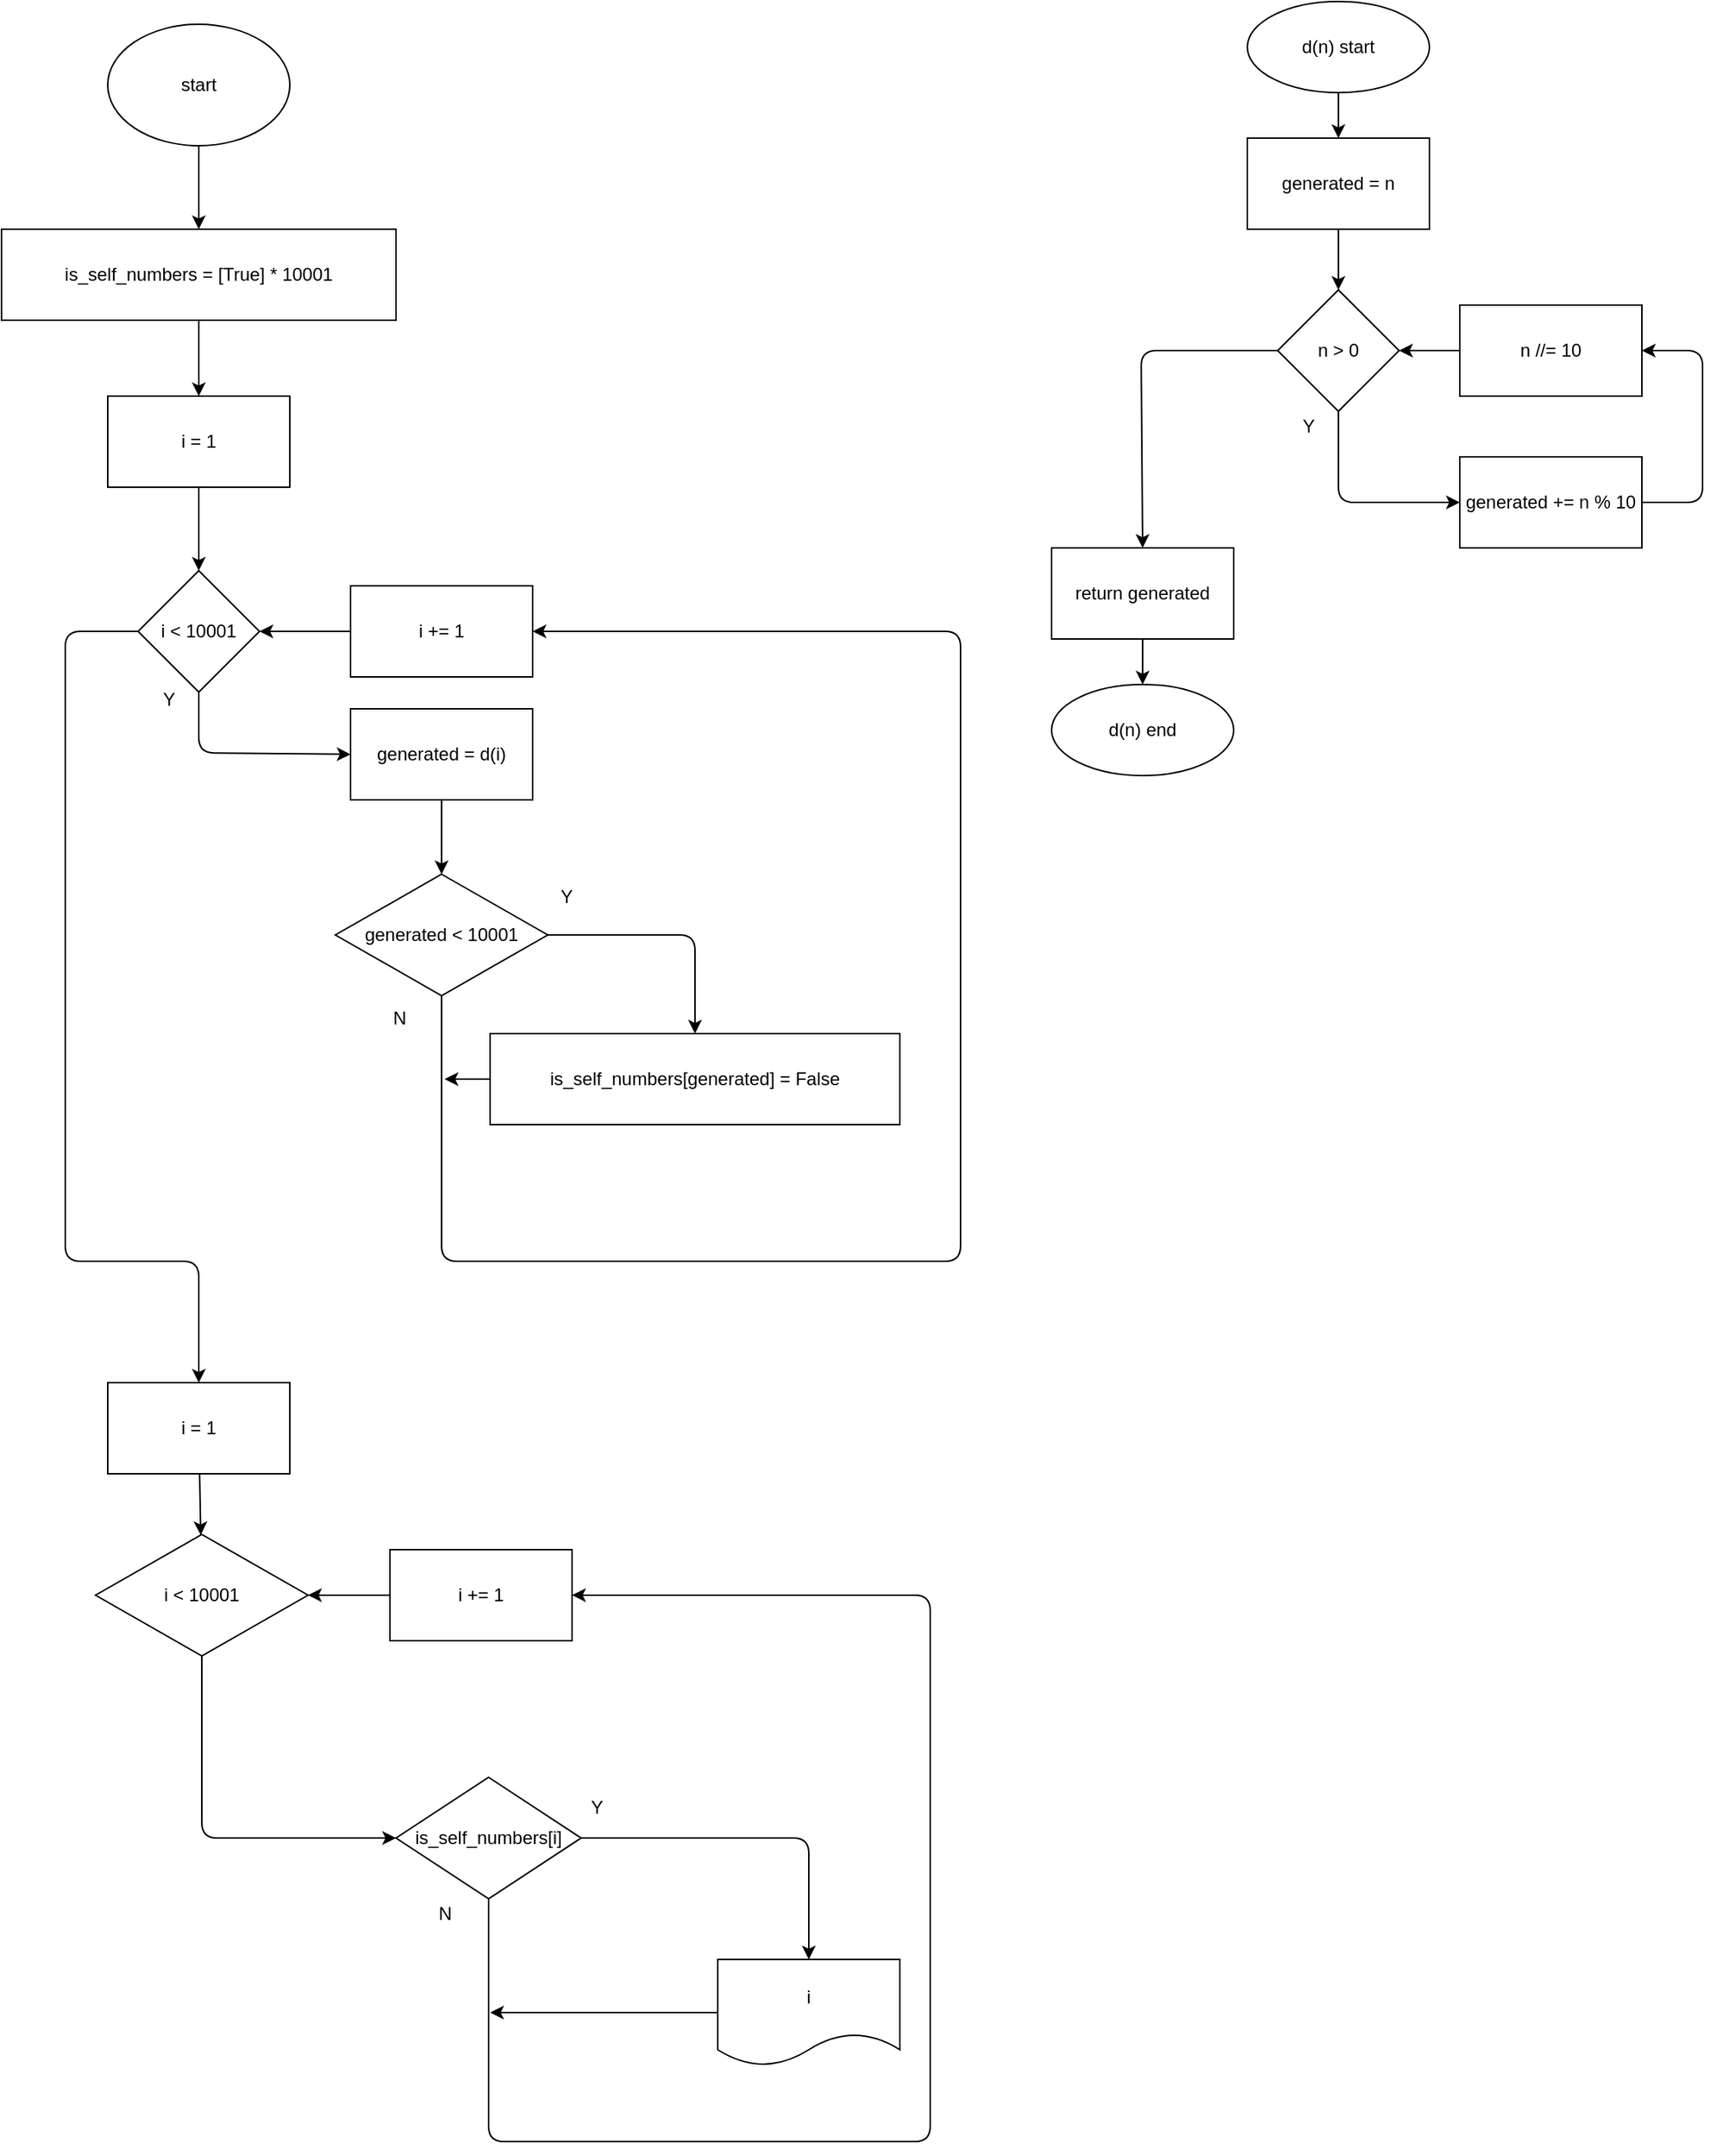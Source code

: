 <mxfile>
    <diagram id="RSCqu9mpqGnmFY88oAY6" name="Page-1">
        <mxGraphModel dx="983" dy="679" grid="1" gridSize="10" guides="1" tooltips="1" connect="1" arrows="1" fold="1" page="1" pageScale="1" pageWidth="827" pageHeight="1169" math="0" shadow="0">
            <root>
                <mxCell id="0"/>
                <mxCell id="1" parent="0"/>
                <mxCell id="5" value="" style="edgeStyle=none;html=1;" parent="1" source="2" target="4" edge="1">
                    <mxGeometry relative="1" as="geometry"/>
                </mxCell>
                <mxCell id="2" value="d(n) start" style="ellipse;whiteSpace=wrap;html=1;" parent="1" vertex="1">
                    <mxGeometry x="979" y="10" width="120" height="60" as="geometry"/>
                </mxCell>
                <mxCell id="7" value="" style="edgeStyle=none;html=1;entryX=0.5;entryY=0;entryDx=0;entryDy=0;" parent="1" source="4" target="8" edge="1">
                    <mxGeometry relative="1" as="geometry">
                        <mxPoint x="1039" y="190" as="targetPoint"/>
                    </mxGeometry>
                </mxCell>
                <mxCell id="4" value="generated = n" style="whiteSpace=wrap;html=1;" parent="1" vertex="1">
                    <mxGeometry x="979" y="100" width="120" height="60" as="geometry"/>
                </mxCell>
                <mxCell id="10" value="" style="edgeStyle=none;html=1;entryX=0;entryY=0.5;entryDx=0;entryDy=0;" parent="1" source="8" target="9" edge="1">
                    <mxGeometry relative="1" as="geometry">
                        <Array as="points">
                            <mxPoint x="1039" y="340"/>
                        </Array>
                    </mxGeometry>
                </mxCell>
                <mxCell id="14" style="edgeStyle=none;html=1;entryX=0.5;entryY=0;entryDx=0;entryDy=0;" parent="1" source="8" target="17" edge="1">
                    <mxGeometry relative="1" as="geometry">
                        <mxPoint x="909" y="370" as="targetPoint"/>
                        <Array as="points">
                            <mxPoint x="909" y="240"/>
                        </Array>
                    </mxGeometry>
                </mxCell>
                <mxCell id="8" value="n &amp;gt; 0" style="rhombus;whiteSpace=wrap;html=1;" parent="1" vertex="1">
                    <mxGeometry x="999" y="200" width="80" height="80" as="geometry"/>
                </mxCell>
                <mxCell id="15" style="edgeStyle=none;html=1;entryX=1;entryY=0.5;entryDx=0;entryDy=0;" parent="1" source="9" target="11" edge="1">
                    <mxGeometry relative="1" as="geometry">
                        <Array as="points">
                            <mxPoint x="1279" y="340"/>
                            <mxPoint x="1279" y="240"/>
                        </Array>
                    </mxGeometry>
                </mxCell>
                <mxCell id="9" value="generated += n % 10" style="whiteSpace=wrap;html=1;" parent="1" vertex="1">
                    <mxGeometry x="1119" y="310" width="120" height="60" as="geometry"/>
                </mxCell>
                <mxCell id="12" style="edgeStyle=none;html=1;entryX=1;entryY=0.5;entryDx=0;entryDy=0;" parent="1" source="11" target="8" edge="1">
                    <mxGeometry relative="1" as="geometry"/>
                </mxCell>
                <mxCell id="11" value="n //= 10" style="whiteSpace=wrap;html=1;" parent="1" vertex="1">
                    <mxGeometry x="1119" y="210" width="120" height="60" as="geometry"/>
                </mxCell>
                <mxCell id="13" value="Y" style="text;html=1;align=center;verticalAlign=middle;resizable=0;points=[];autosize=1;strokeColor=none;fillColor=none;" parent="1" vertex="1">
                    <mxGeometry x="1009" y="280" width="20" height="20" as="geometry"/>
                </mxCell>
                <mxCell id="16" value="d(n) end" style="ellipse;whiteSpace=wrap;html=1;" parent="1" vertex="1">
                    <mxGeometry x="850" y="460" width="120" height="60" as="geometry"/>
                </mxCell>
                <mxCell id="18" style="edgeStyle=none;html=1;entryX=0.5;entryY=0;entryDx=0;entryDy=0;" parent="1" source="17" target="16" edge="1">
                    <mxGeometry relative="1" as="geometry"/>
                </mxCell>
                <mxCell id="17" value="return generated" style="whiteSpace=wrap;html=1;" parent="1" vertex="1">
                    <mxGeometry x="850" y="370" width="120" height="60" as="geometry"/>
                </mxCell>
                <mxCell id="76" value="" style="edgeStyle=none;html=1;" parent="1" source="20" target="75" edge="1">
                    <mxGeometry relative="1" as="geometry"/>
                </mxCell>
                <mxCell id="20" value="start" style="ellipse;whiteSpace=wrap;html=1;" parent="1" vertex="1">
                    <mxGeometry x="228" y="25" width="120" height="80" as="geometry"/>
                </mxCell>
                <mxCell id="28" value="" style="edgeStyle=none;html=1;entryX=0;entryY=0.5;entryDx=0;entryDy=0;" parent="1" source="29" target="43" edge="1">
                    <mxGeometry relative="1" as="geometry">
                        <mxPoint x="388" y="505" as="targetPoint"/>
                        <Array as="points">
                            <mxPoint x="288" y="505"/>
                        </Array>
                    </mxGeometry>
                </mxCell>
                <mxCell id="81" style="edgeStyle=none;html=1;entryX=0.5;entryY=0;entryDx=0;entryDy=0;" edge="1" parent="1" source="29" target="51">
                    <mxGeometry relative="1" as="geometry">
                        <Array as="points">
                            <mxPoint x="200" y="425"/>
                            <mxPoint x="200" y="840"/>
                            <mxPoint x="288" y="840"/>
                        </Array>
                    </mxGeometry>
                </mxCell>
                <mxCell id="29" value="i &amp;lt; 10001" style="rhombus;whiteSpace=wrap;html=1;" parent="1" vertex="1">
                    <mxGeometry x="248" y="385" width="80" height="80" as="geometry"/>
                </mxCell>
                <mxCell id="53" style="edgeStyle=none;html=1;entryX=1;entryY=0.5;entryDx=0;entryDy=0;exitX=0.5;exitY=1;exitDx=0;exitDy=0;" parent="1" source="85" target="73" edge="1">
                    <mxGeometry relative="1" as="geometry">
                        <mxPoint x="570" y="430" as="targetPoint"/>
                        <Array as="points">
                            <mxPoint x="448" y="840"/>
                            <mxPoint x="790" y="840"/>
                            <mxPoint x="790" y="425"/>
                        </Array>
                        <mxPoint x="450" y="660" as="sourcePoint"/>
                    </mxGeometry>
                </mxCell>
                <mxCell id="86" value="" style="edgeStyle=none;html=1;" edge="1" parent="1" source="43" target="85">
                    <mxGeometry relative="1" as="geometry"/>
                </mxCell>
                <mxCell id="43" value="generated = d(i)" style="rounded=0;whiteSpace=wrap;html=1;" parent="1" vertex="1">
                    <mxGeometry x="388" y="476" width="120" height="60" as="geometry"/>
                </mxCell>
                <mxCell id="59" value="" style="edgeStyle=none;html=1;" parent="1" source="51" target="58" edge="1">
                    <mxGeometry relative="1" as="geometry"/>
                </mxCell>
                <mxCell id="51" value="i = 1" style="whiteSpace=wrap;html=1;rounded=0;" parent="1" vertex="1">
                    <mxGeometry x="228" y="920" width="120" height="60" as="geometry"/>
                </mxCell>
                <mxCell id="55" value="Y" style="text;html=1;align=center;verticalAlign=middle;resizable=0;points=[];autosize=1;strokeColor=none;fillColor=none;" parent="1" vertex="1">
                    <mxGeometry x="258" y="460" width="20" height="20" as="geometry"/>
                </mxCell>
                <mxCell id="63" value="" style="edgeStyle=none;html=1;entryX=0;entryY=0.5;entryDx=0;entryDy=0;" parent="1" source="58" target="64" edge="1">
                    <mxGeometry relative="1" as="geometry">
                        <mxPoint x="414" y="1216.739" as="targetPoint"/>
                        <Array as="points">
                            <mxPoint x="290" y="1220"/>
                        </Array>
                    </mxGeometry>
                </mxCell>
                <mxCell id="58" value="i &amp;lt; 10001" style="rhombus;whiteSpace=wrap;html=1;rounded=0;" parent="1" vertex="1">
                    <mxGeometry x="220" y="1020" width="140" height="80" as="geometry"/>
                </mxCell>
                <mxCell id="61" value="" style="edgeStyle=none;html=1;" parent="1" source="60" target="58" edge="1">
                    <mxGeometry relative="1" as="geometry"/>
                </mxCell>
                <mxCell id="60" value="i += 1" style="whiteSpace=wrap;html=1;rounded=0;" parent="1" vertex="1">
                    <mxGeometry x="414" y="1030" width="120" height="60" as="geometry"/>
                </mxCell>
                <mxCell id="66" value="" style="edgeStyle=none;html=1;entryX=0.5;entryY=0;entryDx=0;entryDy=0;" parent="1" source="64" target="67" edge="1">
                    <mxGeometry relative="1" as="geometry">
                        <mxPoint x="690" y="1300" as="targetPoint"/>
                        <Array as="points">
                            <mxPoint x="690" y="1220"/>
                        </Array>
                    </mxGeometry>
                </mxCell>
                <mxCell id="70" style="edgeStyle=none;html=1;entryX=1;entryY=0.5;entryDx=0;entryDy=0;" parent="1" source="64" target="60" edge="1">
                    <mxGeometry relative="1" as="geometry">
                        <Array as="points">
                            <mxPoint x="479" y="1420"/>
                            <mxPoint x="770" y="1420"/>
                            <mxPoint x="770" y="1060"/>
                        </Array>
                    </mxGeometry>
                </mxCell>
                <mxCell id="64" value="is_self_numbers[i]" style="rhombus;whiteSpace=wrap;html=1;" parent="1" vertex="1">
                    <mxGeometry x="418" y="1180" width="122" height="80" as="geometry"/>
                </mxCell>
                <mxCell id="71" style="edgeStyle=none;html=1;" parent="1" source="67" edge="1">
                    <mxGeometry relative="1" as="geometry">
                        <mxPoint x="480" y="1335" as="targetPoint"/>
                    </mxGeometry>
                </mxCell>
                <mxCell id="67" value="i" style="shape=document;whiteSpace=wrap;html=1;boundedLbl=1;" parent="1" vertex="1">
                    <mxGeometry x="630" y="1300" width="120" height="70" as="geometry"/>
                </mxCell>
                <mxCell id="68" value="Y" style="text;html=1;align=center;verticalAlign=middle;resizable=0;points=[];autosize=1;strokeColor=none;fillColor=none;" parent="1" vertex="1">
                    <mxGeometry x="540" y="1190" width="20" height="20" as="geometry"/>
                </mxCell>
                <mxCell id="69" value="N" style="text;html=1;align=center;verticalAlign=middle;resizable=0;points=[];autosize=1;strokeColor=none;fillColor=none;" parent="1" vertex="1">
                    <mxGeometry x="440" y="1260" width="20" height="20" as="geometry"/>
                </mxCell>
                <mxCell id="74" value="" style="edgeStyle=none;html=1;entryX=1;entryY=0.5;entryDx=0;entryDy=0;" parent="1" source="73" target="29" edge="1">
                    <mxGeometry relative="1" as="geometry"/>
                </mxCell>
                <mxCell id="73" value="i += 1" style="rounded=0;whiteSpace=wrap;html=1;" parent="1" vertex="1">
                    <mxGeometry x="388" y="395" width="120" height="60" as="geometry"/>
                </mxCell>
                <mxCell id="78" value="" style="edgeStyle=none;html=1;" parent="1" source="75" target="77" edge="1">
                    <mxGeometry relative="1" as="geometry"/>
                </mxCell>
                <mxCell id="75" value="is_self_numbers = [True] * 10001" style="whiteSpace=wrap;html=1;" parent="1" vertex="1">
                    <mxGeometry x="158" y="160" width="260" height="60" as="geometry"/>
                </mxCell>
                <mxCell id="79" value="" style="edgeStyle=none;html=1;" parent="1" source="77" target="29" edge="1">
                    <mxGeometry relative="1" as="geometry"/>
                </mxCell>
                <mxCell id="77" value="i = 1" style="whiteSpace=wrap;html=1;" parent="1" vertex="1">
                    <mxGeometry x="228" y="270" width="120" height="60" as="geometry"/>
                </mxCell>
                <mxCell id="88" style="edgeStyle=none;html=1;" edge="1" parent="1" source="84">
                    <mxGeometry relative="1" as="geometry">
                        <mxPoint x="450" y="720" as="targetPoint"/>
                    </mxGeometry>
                </mxCell>
                <mxCell id="84" value="is_self_numbers[generated] = False" style="whiteSpace=wrap;html=1;" vertex="1" parent="1">
                    <mxGeometry x="480" y="690" width="270" height="60" as="geometry"/>
                </mxCell>
                <mxCell id="87" style="edgeStyle=none;html=1;entryX=0.5;entryY=0;entryDx=0;entryDy=0;" edge="1" parent="1" source="85" target="84">
                    <mxGeometry relative="1" as="geometry">
                        <Array as="points">
                            <mxPoint x="615" y="625"/>
                        </Array>
                    </mxGeometry>
                </mxCell>
                <mxCell id="85" value="generated &amp;lt; 10001" style="rhombus;whiteSpace=wrap;html=1;rounded=0;" vertex="1" parent="1">
                    <mxGeometry x="378" y="585" width="140" height="80" as="geometry"/>
                </mxCell>
                <mxCell id="89" value="Y" style="text;html=1;align=center;verticalAlign=middle;resizable=0;points=[];autosize=1;strokeColor=none;fillColor=none;" vertex="1" parent="1">
                    <mxGeometry x="520" y="590" width="20" height="20" as="geometry"/>
                </mxCell>
                <mxCell id="90" value="N" style="text;html=1;align=center;verticalAlign=middle;resizable=0;points=[];autosize=1;strokeColor=none;fillColor=none;" vertex="1" parent="1">
                    <mxGeometry x="410" y="670" width="20" height="20" as="geometry"/>
                </mxCell>
            </root>
        </mxGraphModel>
    </diagram>
</mxfile>